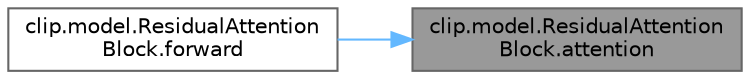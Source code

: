 digraph "clip.model.ResidualAttentionBlock.attention"
{
 // LATEX_PDF_SIZE
  bgcolor="transparent";
  edge [fontname=Helvetica,fontsize=10,labelfontname=Helvetica,labelfontsize=10];
  node [fontname=Helvetica,fontsize=10,shape=box,height=0.2,width=0.4];
  rankdir="RL";
  Node1 [id="Node000001",label="clip.model.ResidualAttention\lBlock.attention",height=0.2,width=0.4,color="gray40", fillcolor="grey60", style="filled", fontcolor="black",tooltip="Computes multi-head attention."];
  Node1 -> Node2 [id="edge1_Node000001_Node000002",dir="back",color="steelblue1",style="solid",tooltip=" "];
  Node2 [id="Node000002",label="clip.model.ResidualAttention\lBlock.forward",height=0.2,width=0.4,color="grey40", fillcolor="white", style="filled",URL="$classclip_1_1model_1_1_residual_attention_block.html#ae17e4a4b266a1f21d5a68d852f55a9eb",tooltip="Forward pass of the ResidualAttentionBlock."];
}
